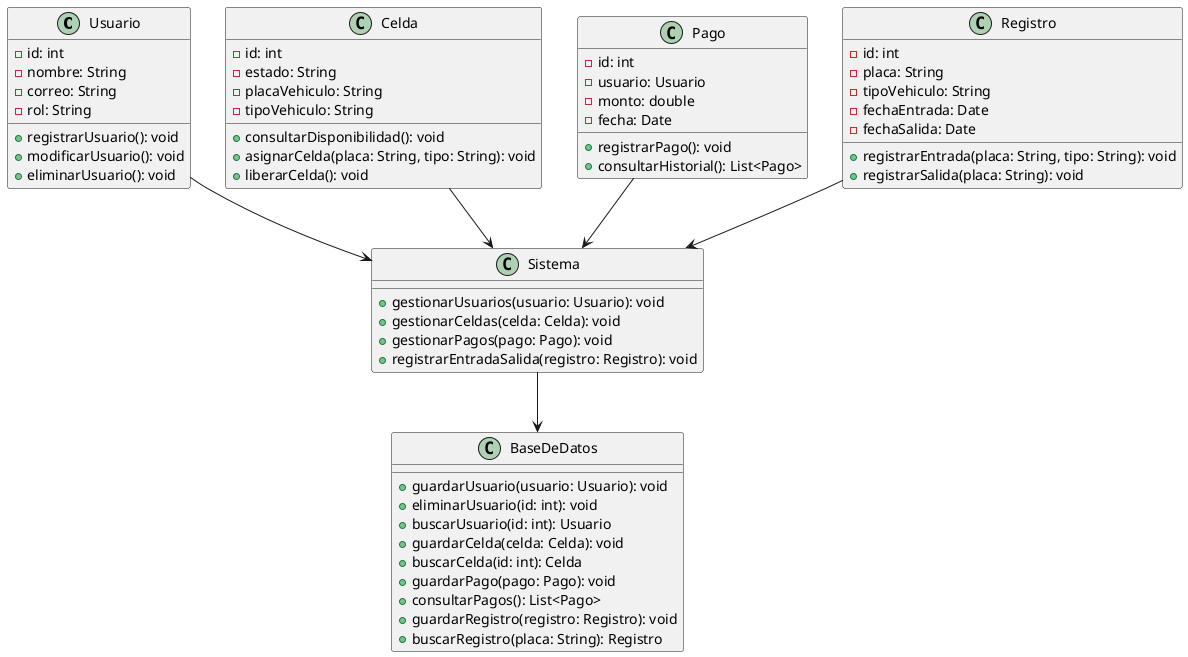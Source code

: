 @startuml
class Usuario {
    - id: int
    - nombre: String
    - correo: String
    - rol: String
    + registrarUsuario(): void
    + modificarUsuario(): void
    + eliminarUsuario(): void
}

class Celda {
    - id: int
    - estado: String
    - placaVehiculo: String
    - tipoVehiculo: String
    + consultarDisponibilidad(): void
    + asignarCelda(placa: String, tipo: String): void
    + liberarCelda(): void
}

class Pago {
    - id: int
    - usuario: Usuario
    - monto: double
    - fecha: Date
    + registrarPago(): void
    + consultarHistorial(): List<Pago>
}

class Registro {
    - id: int
    - placa: String
    - tipoVehiculo: String
    - fechaEntrada: Date
    - fechaSalida: Date
    + registrarEntrada(placa: String, tipo: String): void
    + registrarSalida(placa: String): void
}

class Sistema {
    + gestionarUsuarios(usuario: Usuario): void
    + gestionarCeldas(celda: Celda): void
    + gestionarPagos(pago: Pago): void
    + registrarEntradaSalida(registro: Registro): void
}

class BaseDeDatos {
    + guardarUsuario(usuario: Usuario): void
    + eliminarUsuario(id: int): void
    + buscarUsuario(id: int): Usuario
    + guardarCelda(celda: Celda): void
    + buscarCelda(id: int): Celda
    + guardarPago(pago: Pago): void
    + consultarPagos(): List<Pago>
    + guardarRegistro(registro: Registro): void
    + buscarRegistro(placa: String): Registro
}

Usuario --> Sistema
Celda --> Sistema
Pago --> Sistema
Registro --> Sistema
Sistema --> BaseDeDatos
@enduml
